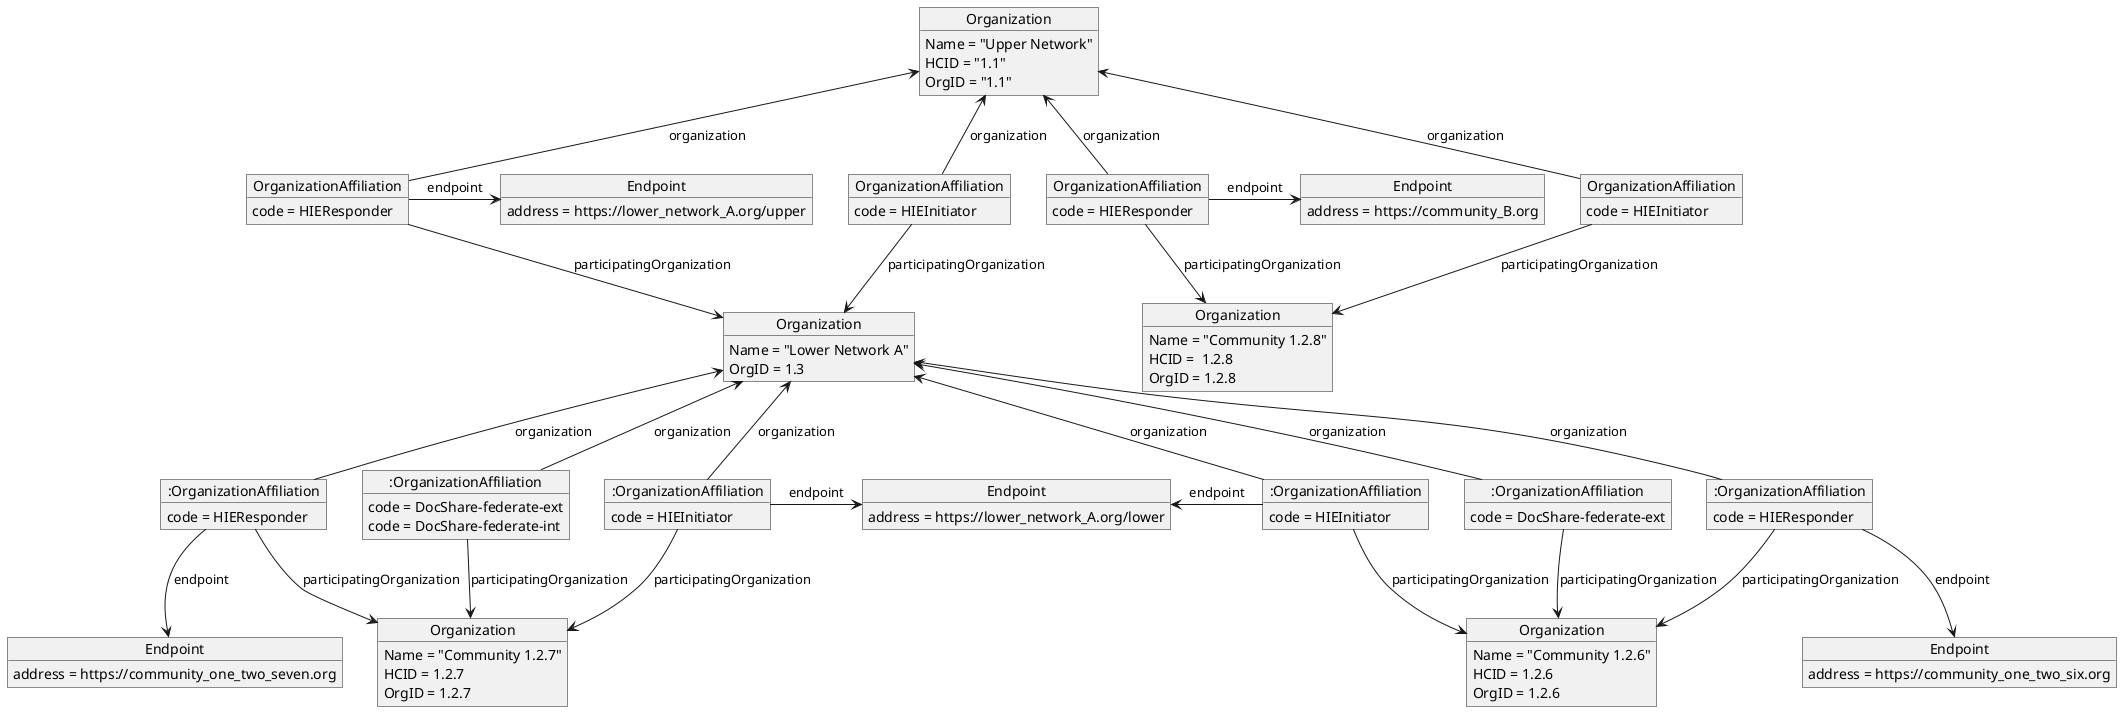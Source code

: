 @startuml mln-dir
hide footbox

object "Endpoint" as EndpointA
EndpointA : address = https://lower_network_A.org/upper
object "Endpoint" as EndpointB
EndpointB : address = https://community_B.org
object "Endpoint" as Endpoint6
Endpoint6 : address = https://community_one_two_six.org
object "Endpoint" as Endpoint7
Endpoint7 : address = https://community_one_two_seven.org

object "Organization" as LNA
LNA : Name = "Lower Network A"
LNA : OrgID = 1.3
object "Organization" as HC7
HC7 : Name = "Community 1.2.7"
HC7 : HCID = 1.2.7
HC7 : OrgID = 1.2.7
object "Organization" as HC6
HC6 : Name = "Community 1.2.6"
HC6 : HCID = 1.2.6
HC6 : OrgID = 1.2.6

object "Organization" as HC8
HC8 : Name = "Community 1.2.8"
HC8 : HCID =  1.2.8
HC8 : OrgID = 1.2.8

object "Organization" as UN
UN : Name = "Upper Network"
UN : HCID = "1.1"
UN : OrgID = "1.1"

object ":OrganizationAffiliation" as OrgAff7HIE
OrgAff7HIE : code = HIEResponder
OrgAff7HIE --> HC7 : participatingOrganization
LNA <-- OrgAff7HIE : organization
OrgAff7HIE --> Endpoint7 : endpoint

object ":OrganizationAffiliation" as OrgAff7
OrgAff7 : code = DocShare-federate-ext
OrgAff7 : code = DocShare-federate-int
OrgAff7 --> HC7 : participatingOrganization
LNA <-- OrgAff7 : organization

object ":OrganizationAffiliation" as OrgAff6
OrgAff6 : code = DocShare-federate-ext
OrgAff6 --> HC6 : participatingOrganization
LNA <-- OrgAff6 : organization

together {
    object ":OrganizationAffiliation" as OrgAff6Peer
    OrgAff6Peer : code = HIEInitiator
    OrgAff6Peer --> HC6 : participatingOrganization
    LNA <-- OrgAff6Peer : organization
    object "Endpoint" as EndpointAD
    EndpointAD : address = https://lower_network_A.org/lower
    object ":OrganizationAffiliation" as OrgAff7Peer
    OrgAff7Peer : code = HIEInitiator
    OrgAff7Peer --> HC7 : participatingOrganization
    LNA <-- OrgAff7Peer : organization
    OrgAff7Peer -> EndpointAD : endpoint
    EndpointAD <- OrgAff6Peer : endpoint
}

object ":OrganizationAffiliation" as OrgAff6HIE
OrgAff6HIE : code = HIEResponder
OrgAff6HIE --> HC6 : participatingOrganization
LNA <-- OrgAff6HIE : organization
OrgAff6HIE --> Endpoint6 : endpoint

object "OrganizationAffiliation" as OrgAffAR
OrgAffAR : code = HIEResponder
OrgAffAR --> LNA : participatingOrganization
OrgAffAR -> EndpointA : endpoint
UN <-- OrgAffAR : organization

object "OrganizationAffiliation" as OrgAffBR
OrgAffBR : code = HIEResponder
OrgAffBR --> HC8 : participatingOrganization
OrgAffBR -> EndpointB : endpoint
UN <-- OrgAffBR : organization

object "OrganizationAffiliation" as OrgAffAI
OrgAffAI : code = HIEInitiator
OrgAffAI --> LNA : participatingOrganization
UN <-- OrgAffAI : organization

object "OrganizationAffiliation" as OrgAffBI
OrgAffBI : code = HIEInitiator
OrgAffBI --> HC8 : participatingOrganization
UN <-- OrgAffBI : organization

@enduml

